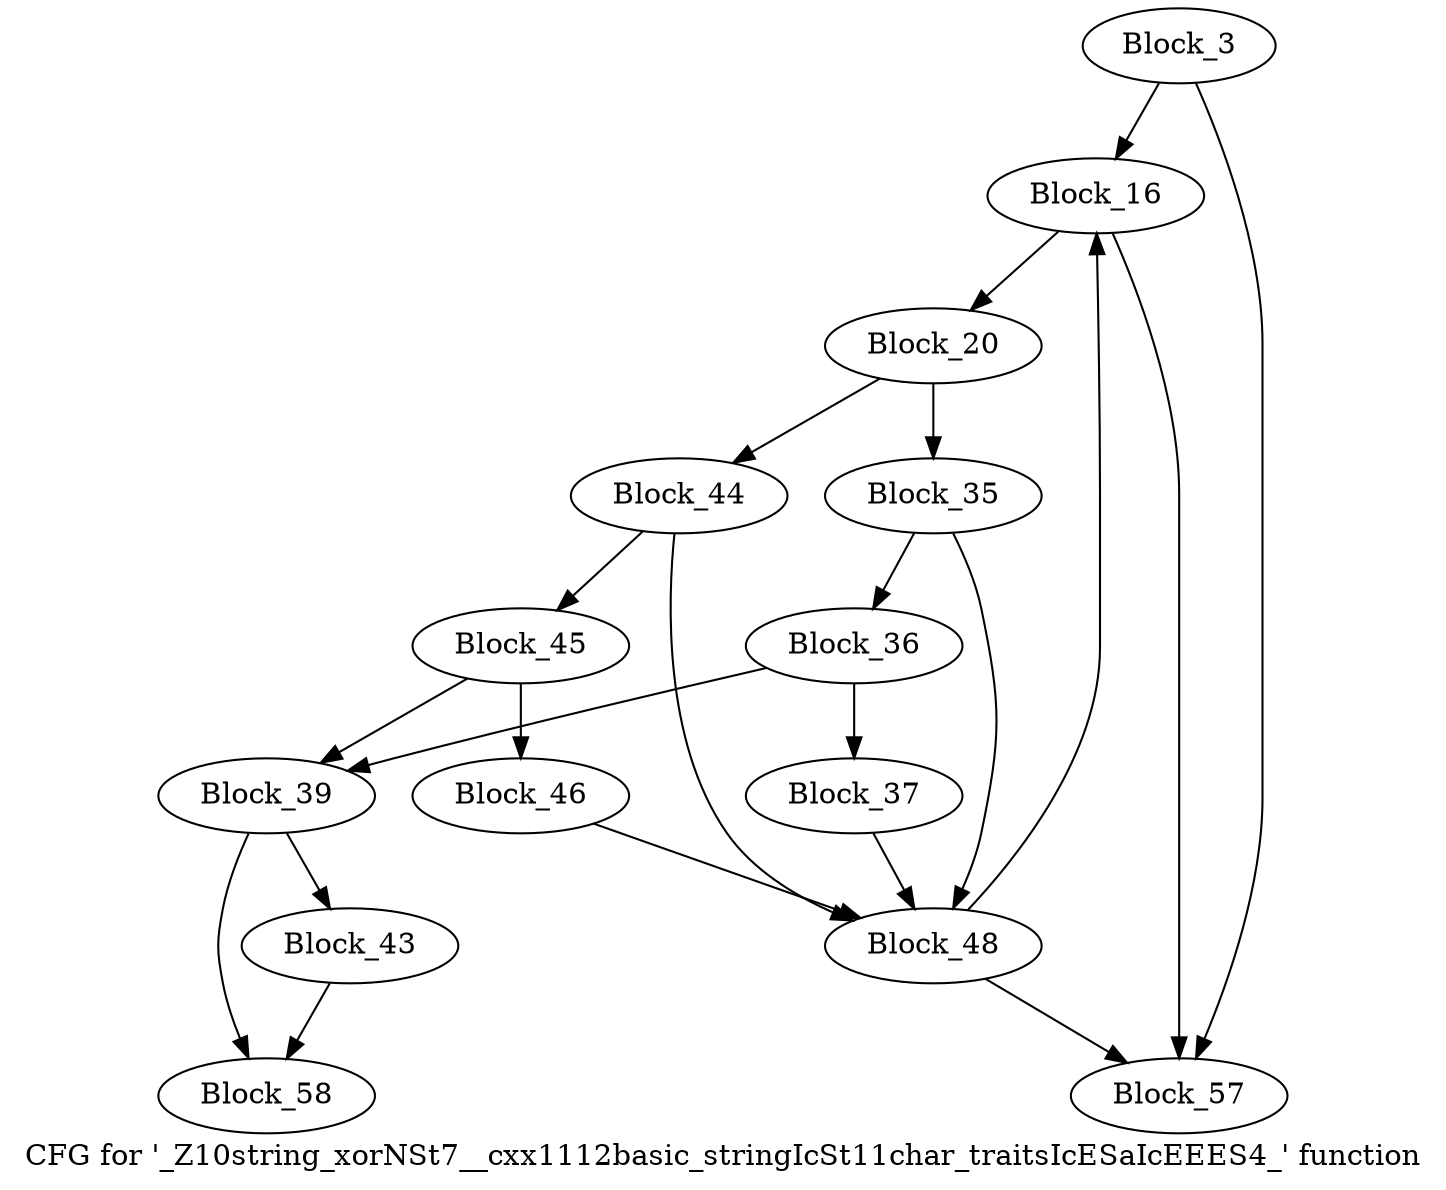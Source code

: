 digraph "CFG for '_Z10string_xorNSt7__cxx1112basic_stringIcSt11char_traitsIcESaIcEEES4_' function" {
	label="CFG for '_Z10string_xorNSt7__cxx1112basic_stringIcSt11char_traitsIcESaIcEEES4_' function";

	block_3 [label="Block_3"];
	block_3:s0 -> block_57;
	block_3:s1 -> block_16;
	block_16 [label="Block_16"];
	block_16:s0 -> block_20;
	block_16:s1 -> block_57;
	block_20 [label="Block_20"];
	block_20:s0 -> block_35;
	block_20:s1 -> block_44;
	block_35 [label="Block_35"];
	block_35:s0 -> block_36;
	block_35:s1 -> block_48;
	block_36 [label="Block_36"];
	block_36 -> block_37;
	block_36 -> block_39;
	block_37 [label="Block_37"];
	block_37 -> block_48;
	block_39 [label="Block_39"];
	block_39:s0 -> block_58;
	block_39:s1 -> block_43;
	block_43 [label="Block_43"];
	block_43 -> block_58;
	block_44 [label="Block_44"];
	block_44:s0 -> block_45;
	block_44:s1 -> block_48;
	block_45 [label="Block_45"];
	block_45 -> block_46;
	block_45 -> block_39;
	block_46 [label="Block_46"];
	block_46 -> block_48;
	block_48 [label="Block_48"];
	block_48:s0 -> block_16;
	block_48:s1 -> block_57;
	block_57 [label="Block_57"];
	block_58 [label="Block_58"];
}
